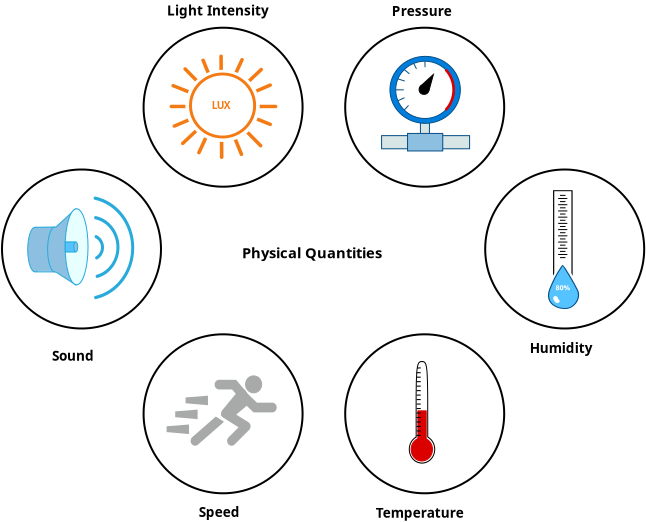<?xml version="1.0" encoding="UTF-8"?>
<dia:diagram xmlns:dia="http://www.lysator.liu.se/~alla/dia/">
  <dia:layer name="Background" visible="true" connectable="true" active="true">
    <dia:group>
      <dia:attribute name="meta">
        <dia:composite type="dict"/>
      </dia:attribute>
      <dia:attribute name="matrix"/>
      <dia:object type="Standard - Ellipse" version="0" id="O0">
        <dia:attribute name="obj_pos">
          <dia:point val="0.9,8.96"/>
        </dia:attribute>
        <dia:attribute name="obj_bb">
          <dia:rectangle val="0.85,8.91;8.9,16.96"/>
        </dia:attribute>
        <dia:attribute name="elem_corner">
          <dia:point val="0.9,8.96"/>
        </dia:attribute>
        <dia:attribute name="elem_width">
          <dia:real val="7.95"/>
        </dia:attribute>
        <dia:attribute name="elem_height">
          <dia:real val="7.95"/>
        </dia:attribute>
      </dia:object>
      <dia:group>
        <dia:attribute name="meta">
          <dia:composite type="dict"/>
        </dia:attribute>
        <dia:attribute name="matrix">
          <dia:matrix xx="0.503" xy="0" yx="0" yy="0.543" x0="-3.777" y0="5.733"/>
        </dia:attribute>
        <dia:object type="Standard - Ellipse" version="0" id="O1">
          <dia:attribute name="obj_pos">
            <dia:point val="11.855,11.267"/>
          </dia:attribute>
          <dia:attribute name="obj_bb">
            <dia:rectangle val="11.805,11.217;13.355,15.417"/>
          </dia:attribute>
          <dia:attribute name="elem_corner">
            <dia:point val="11.855,11.267"/>
          </dia:attribute>
          <dia:attribute name="elem_width">
            <dia:real val="1.45"/>
          </dia:attribute>
          <dia:attribute name="elem_height">
            <dia:real val="4.1"/>
          </dia:attribute>
          <dia:attribute name="border_color">
            <dia:color val="#28aadbff"/>
          </dia:attribute>
          <dia:attribute name="inner_color">
            <dia:color val="#8dbfe0ff"/>
          </dia:attribute>
        </dia:object>
        <dia:object type="Standard - Path" version="0" id="O2">
          <dia:attribute name="obj_pos">
            <dia:point val="12.63,11.296"/>
          </dia:attribute>
          <dia:attribute name="obj_bb">
            <dia:rectangle val="12.58,11.246;14.68,15.317"/>
          </dia:attribute>
          <dia:attribute name="meta">
            <dia:composite type="dict"/>
          </dia:attribute>
          <dia:attribute name="bez_points">
            <dia:bezpoint type="moveto" p1="12.63,11.296"/>
            <dia:bezpoint type="lineto" p1="14.63,11.296"/>
            <dia:bezpoint type="lineto" p1="14.63,15.267"/>
            <dia:bezpoint type="lineto" p1="12.63,15.267"/>
            <dia:bezpoint type="lineto" p1="12.63,11.296"/>
          </dia:attribute>
          <dia:attribute name="stroke_or_fill">
            <dia:enum val="3"/>
          </dia:attribute>
          <dia:attribute name="line_width">
            <dia:real val="0.1"/>
          </dia:attribute>
          <dia:attribute name="line_colour">
            <dia:color val="#8dbfe0ff"/>
          </dia:attribute>
          <dia:attribute name="line_style">
            <dia:enum val="0"/>
            <dia:real val="1"/>
          </dia:attribute>
          <dia:attribute name="line_join">
            <dia:enum val="0"/>
          </dia:attribute>
          <dia:attribute name="line_caps">
            <dia:enum val="0"/>
          </dia:attribute>
          <dia:attribute name="fill_colour">
            <dia:color val="#8dbfe0ff"/>
          </dia:attribute>
          <dia:attribute name="show_control_lines">
            <dia:boolean val="false"/>
          </dia:attribute>
          <dia:attribute name="pattern"/>
        </dia:object>
        <dia:object type="Standard - Line" version="0" id="O3">
          <dia:attribute name="obj_pos">
            <dia:point val="12.58,11.267"/>
          </dia:attribute>
          <dia:attribute name="obj_bb">
            <dia:rectangle val="12.529,11.192;14.606,11.318"/>
          </dia:attribute>
          <dia:attribute name="conn_endpoints">
            <dia:point val="12.58,11.267"/>
            <dia:point val="14.555,11.242"/>
          </dia:attribute>
          <dia:attribute name="numcp">
            <dia:int val="1"/>
          </dia:attribute>
          <dia:attribute name="line_color">
            <dia:color val="#28aadbff"/>
          </dia:attribute>
        </dia:object>
        <dia:object type="Standard - Line" version="0" id="O4">
          <dia:attribute name="obj_pos">
            <dia:point val="12.63,15.367"/>
          </dia:attribute>
          <dia:attribute name="obj_bb">
            <dia:rectangle val="12.58,15.317;14.68,15.417"/>
          </dia:attribute>
          <dia:attribute name="conn_endpoints">
            <dia:point val="12.63,15.367"/>
            <dia:point val="14.63,15.367"/>
          </dia:attribute>
          <dia:attribute name="numcp">
            <dia:int val="1"/>
          </dia:attribute>
          <dia:attribute name="line_color">
            <dia:color val="#28aadbff"/>
          </dia:attribute>
        </dia:object>
        <dia:object type="Standard - Polygon" version="0" id="O5">
          <dia:attribute name="obj_pos">
            <dia:point val="14.649,11.246"/>
          </dia:attribute>
          <dia:attribute name="obj_bb">
            <dia:rectangle val="14.58,9.459;16.68,16.655"/>
          </dia:attribute>
          <dia:attribute name="poly_points">
            <dia:point val="14.649,11.246"/>
            <dia:point val="14.63,15.367"/>
            <dia:point val="16.63,16.567"/>
            <dia:point val="16.63,9.567"/>
          </dia:attribute>
          <dia:attribute name="line_color">
            <dia:color val="#28aadbff"/>
          </dia:attribute>
          <dia:attribute name="inner_color">
            <dia:color val="#8dbfe0ff"/>
          </dia:attribute>
          <dia:attribute name="show_background">
            <dia:boolean val="true"/>
          </dia:attribute>
        </dia:object>
        <dia:object type="Standard - Ellipse" version="0" id="O6">
          <dia:attribute name="obj_pos">
            <dia:point val="13.83,11.242"/>
          </dia:attribute>
          <dia:attribute name="obj_bb">
            <dia:rectangle val="13.78,11.192;15.33,15.417"/>
          </dia:attribute>
          <dia:attribute name="elem_corner">
            <dia:point val="13.83,11.242"/>
          </dia:attribute>
          <dia:attribute name="elem_width">
            <dia:real val="1.45"/>
          </dia:attribute>
          <dia:attribute name="elem_height">
            <dia:real val="4.125"/>
          </dia:attribute>
          <dia:attribute name="border_color">
            <dia:color val="#28aadbff"/>
          </dia:attribute>
          <dia:attribute name="inner_color">
            <dia:color val="#8dbfe0ff"/>
          </dia:attribute>
        </dia:object>
        <dia:object type="Standard - Box" version="0" id="O7">
          <dia:attribute name="obj_pos">
            <dia:point val="14.661,11.322"/>
          </dia:attribute>
          <dia:attribute name="obj_bb">
            <dia:rectangle val="14.611,11.272;15.799,15.397"/>
          </dia:attribute>
          <dia:attribute name="elem_corner">
            <dia:point val="14.661,11.322"/>
          </dia:attribute>
          <dia:attribute name="elem_width">
            <dia:real val="1.088"/>
          </dia:attribute>
          <dia:attribute name="elem_height">
            <dia:real val="4.025"/>
          </dia:attribute>
          <dia:attribute name="border_color">
            <dia:color val="#8dbfe0ff"/>
          </dia:attribute>
          <dia:attribute name="inner_color">
            <dia:color val="#8dbfe0ff"/>
          </dia:attribute>
          <dia:attribute name="show_background">
            <dia:boolean val="true"/>
          </dia:attribute>
        </dia:object>
        <dia:object type="Standard - Ellipse" version="0" id="O8">
          <dia:attribute name="obj_pos">
            <dia:point val="15.574,9.559"/>
          </dia:attribute>
          <dia:attribute name="obj_bb">
            <dia:rectangle val="15.524,9.509;17.899,16.609"/>
          </dia:attribute>
          <dia:attribute name="elem_corner">
            <dia:point val="15.574,9.559"/>
          </dia:attribute>
          <dia:attribute name="elem_width">
            <dia:real val="2.275"/>
          </dia:attribute>
          <dia:attribute name="elem_height">
            <dia:real val="7.0"/>
          </dia:attribute>
          <dia:attribute name="border_color">
            <dia:color val="#28aadbff"/>
          </dia:attribute>
          <dia:attribute name="inner_color">
            <dia:color val="#e8ffffff"/>
          </dia:attribute>
        </dia:object>
        <dia:object type="Standard - Box" version="0" id="O9">
          <dia:attribute name="obj_pos">
            <dia:point val="15.589,12.613"/>
          </dia:attribute>
          <dia:attribute name="obj_bb">
            <dia:rectangle val="15.539,12.563;16.639,13.588"/>
          </dia:attribute>
          <dia:attribute name="elem_corner">
            <dia:point val="15.589,12.613"/>
          </dia:attribute>
          <dia:attribute name="elem_width">
            <dia:real val="1"/>
          </dia:attribute>
          <dia:attribute name="elem_height">
            <dia:real val="0.925"/>
          </dia:attribute>
          <dia:attribute name="border_color">
            <dia:color val="#28aadbff"/>
          </dia:attribute>
          <dia:attribute name="inner_color">
            <dia:color val="#54c3ffff"/>
          </dia:attribute>
          <dia:attribute name="show_background">
            <dia:boolean val="true"/>
          </dia:attribute>
        </dia:object>
        <dia:object type="Standard - Ellipse" version="0" id="O10">
          <dia:attribute name="obj_pos">
            <dia:point val="16.436,12.617"/>
          </dia:attribute>
          <dia:attribute name="obj_bb">
            <dia:rectangle val="16.386,12.567;16.874,13.583"/>
          </dia:attribute>
          <dia:attribute name="elem_corner">
            <dia:point val="16.436,12.617"/>
          </dia:attribute>
          <dia:attribute name="elem_width">
            <dia:real val="0.388"/>
          </dia:attribute>
          <dia:attribute name="elem_height">
            <dia:real val="0.916"/>
          </dia:attribute>
          <dia:attribute name="border_color">
            <dia:color val="#28aadbff"/>
          </dia:attribute>
          <dia:attribute name="inner_color">
            <dia:color val="#8dbfe0ff"/>
          </dia:attribute>
        </dia:object>
        <dia:object type="Standard - Arc" version="0" id="O11">
          <dia:attribute name="obj_pos">
            <dia:point val="18.703,14.081"/>
          </dia:attribute>
          <dia:attribute name="obj_bb">
            <dia:rectangle val="18.499,11.977;19.437,14.235"/>
          </dia:attribute>
          <dia:attribute name="conn_endpoints">
            <dia:point val="18.703,14.081"/>
            <dia:point val="18.653,12.131"/>
          </dia:attribute>
          <dia:attribute name="arc_color">
            <dia:color val="#28aadbff"/>
          </dia:attribute>
          <dia:attribute name="curve_distance">
            <dia:real val="0.61"/>
          </dia:attribute>
          <dia:attribute name="line_width">
            <dia:real val="0.3"/>
          </dia:attribute>
          <dia:attribute name="line_caps">
            <dia:enum val="1"/>
          </dia:attribute>
        </dia:object>
        <dia:object type="Standard - Arc" version="0" id="O12">
          <dia:attribute name="obj_pos">
            <dia:point val="18.753,15.781"/>
          </dia:attribute>
          <dia:attribute name="obj_bb">
            <dia:rectangle val="18.448,10.227;20.974,15.935"/>
          </dia:attribute>
          <dia:attribute name="conn_endpoints">
            <dia:point val="18.753,15.781"/>
            <dia:point val="18.603,10.381"/>
          </dia:attribute>
          <dia:attribute name="arc_color">
            <dia:color val="#28aadbff"/>
          </dia:attribute>
          <dia:attribute name="curve_distance">
            <dia:real val="2.146"/>
          </dia:attribute>
          <dia:attribute name="line_width">
            <dia:real val="0.3"/>
          </dia:attribute>
          <dia:attribute name="line_caps">
            <dia:enum val="1"/>
          </dia:attribute>
        </dia:object>
        <dia:object type="Standard - Arc" version="0" id="O13">
          <dia:attribute name="obj_pos">
            <dia:point val="18.603,17.731"/>
          </dia:attribute>
          <dia:attribute name="obj_bb">
            <dia:rectangle val="18.402,8.43;22.441,17.882"/>
          </dia:attribute>
          <dia:attribute name="conn_endpoints">
            <dia:point val="18.603,17.731"/>
            <dia:point val="18.553,8.581"/>
          </dia:attribute>
          <dia:attribute name="arc_color">
            <dia:color val="#28aadbff"/>
          </dia:attribute>
          <dia:attribute name="curve_distance">
            <dia:real val="3.714"/>
          </dia:attribute>
          <dia:attribute name="line_width">
            <dia:real val="0.3"/>
          </dia:attribute>
          <dia:attribute name="line_caps">
            <dia:enum val="1"/>
          </dia:attribute>
        </dia:object>
      </dia:group>
    </dia:group>
    <dia:group>
      <dia:attribute name="meta">
        <dia:composite type="dict"/>
      </dia:attribute>
      <dia:attribute name="matrix"/>
      <dia:object type="Standard - Ellipse" version="0" id="O14">
        <dia:attribute name="obj_pos">
          <dia:point val="25.06,8.96"/>
        </dia:attribute>
        <dia:attribute name="obj_bb">
          <dia:rectangle val="25.01,8.91;33.06,16.96"/>
        </dia:attribute>
        <dia:attribute name="elem_corner">
          <dia:point val="25.06,8.96"/>
        </dia:attribute>
        <dia:attribute name="elem_width">
          <dia:real val="7.95"/>
        </dia:attribute>
        <dia:attribute name="elem_height">
          <dia:real val="7.95"/>
        </dia:attribute>
      </dia:object>
      <dia:group>
        <dia:attribute name="meta">
          <dia:composite type="dict"/>
        </dia:attribute>
        <dia:attribute name="matrix">
          <dia:matrix xx="0.459" xy="0" yx="0" yy="0.389" x0="25.678" y0="8.997"/>
        </dia:attribute>
        <dia:object type="Standard - Box" version="0" id="O15">
          <dia:attribute name="obj_pos">
            <dia:point val="6.111,2.63"/>
          </dia:attribute>
          <dia:attribute name="obj_bb">
            <dia:rectangle val="6.061,2.58;8.161,14.68"/>
          </dia:attribute>
          <dia:attribute name="elem_corner">
            <dia:point val="6.111,2.63"/>
          </dia:attribute>
          <dia:attribute name="elem_width">
            <dia:real val="2"/>
          </dia:attribute>
          <dia:attribute name="elem_height">
            <dia:real val="12"/>
          </dia:attribute>
          <dia:attribute name="show_background">
            <dia:boolean val="true"/>
          </dia:attribute>
        </dia:object>
        <dia:object type="Standard - PolyLine" version="0" id="O16">
          <dia:attribute name="obj_pos">
            <dia:point val="8.311,14.23"/>
          </dia:attribute>
          <dia:attribute name="obj_bb">
            <dia:rectangle val="5.568,11.744;8.654,14.573"/>
          </dia:attribute>
          <dia:attribute name="poly_points">
            <dia:point val="8.311,14.23"/>
            <dia:point val="7.111,12.23"/>
            <dia:point val="5.911,14.23"/>
          </dia:attribute>
          <dia:attribute name="line_color">
            <dia:color val="#ffffffff"/>
          </dia:attribute>
          <dia:attribute name="line_width">
            <dia:real val="0.5"/>
          </dia:attribute>
        </dia:object>
        <dia:object type="Standard - Beziergon" version="0" id="O17">
          <dia:attribute name="obj_pos">
            <dia:point val="7.111,12.23"/>
          </dia:attribute>
          <dia:attribute name="obj_bb">
            <dia:rectangle val="5.505,12.18;8.871,17.83"/>
          </dia:attribute>
          <dia:attribute name="bez_points">
            <dia:point val="7.111,12.23"/>
            <dia:point val="7.161,12.23"/>
            <dia:point val="8.311,14.43"/>
            <dia:point val="8.711,15.43"/>
            <dia:point val="9.111,16.43"/>
            <dia:point val="8.361,17.78"/>
            <dia:point val="7.361,17.78"/>
            <dia:point val="6.361,17.78"/>
            <dia:point val="5.111,17.03"/>
            <dia:point val="5.711,15.23"/>
            <dia:point val="6.311,13.43"/>
            <dia:point val="7.061,12.23"/>
          </dia:attribute>
          <dia:attribute name="corner_types">
            <dia:enum val="0"/>
            <dia:enum val="0"/>
            <dia:enum val="0"/>
            <dia:enum val="0"/>
            <dia:enum val="0"/>
          </dia:attribute>
          <dia:attribute name="line_color">
            <dia:color val="#064f86ff"/>
          </dia:attribute>
          <dia:attribute name="inner_color">
            <dia:color val="#54c3ffff"/>
          </dia:attribute>
          <dia:attribute name="show_background">
            <dia:boolean val="true"/>
          </dia:attribute>
        </dia:object>
        <dia:object type="Standard - Arc" version="0" id="O18">
          <dia:attribute name="obj_pos">
            <dia:point val="6.311,16.43"/>
          </dia:attribute>
          <dia:attribute name="obj_bb">
            <dia:rectangle val="5.976,16.095;6.847,17.165"/>
          </dia:attribute>
          <dia:attribute name="conn_endpoints">
            <dia:point val="6.311,16.43"/>
            <dia:point val="6.511,16.83"/>
          </dia:attribute>
          <dia:attribute name="arc_color">
            <dia:color val="#ffffffff"/>
          </dia:attribute>
          <dia:attribute name="curve_distance">
            <dia:real val="0.035"/>
          </dia:attribute>
          <dia:attribute name="line_width">
            <dia:real val="0.5"/>
          </dia:attribute>
          <dia:attribute name="line_caps">
            <dia:enum val="1"/>
          </dia:attribute>
        </dia:object>
        <dia:object type="Standard - Text" version="1" id="O19">
          <dia:attribute name="obj_pos">
            <dia:point val="6.311,15.43"/>
          </dia:attribute>
          <dia:attribute name="obj_bb">
            <dia:rectangle val="6.311,14.697;8.204,15.617"/>
          </dia:attribute>
          <dia:attribute name="text">
            <dia:composite type="text">
              <dia:attribute name="string">
                <dia:string>#80%#</dia:string>
              </dia:attribute>
              <dia:attribute name="font">
                <dia:font family="sans" style="80" name="Helvetica-Bold"/>
              </dia:attribute>
              <dia:attribute name="height">
                <dia:real val="0.988"/>
              </dia:attribute>
              <dia:attribute name="pos">
                <dia:point val="6.311,15.43"/>
              </dia:attribute>
              <dia:attribute name="color">
                <dia:color val="#ffffffff"/>
              </dia:attribute>
              <dia:attribute name="alignment">
                <dia:enum val="0"/>
              </dia:attribute>
            </dia:composite>
          </dia:attribute>
          <dia:attribute name="valign">
            <dia:enum val="3"/>
          </dia:attribute>
        </dia:object>
        <dia:object type="Standard - Line" version="0" id="O20">
          <dia:attribute name="obj_pos">
            <dia:point val="7.111,8.63"/>
          </dia:attribute>
          <dia:attribute name="obj_bb">
            <dia:rectangle val="7.111,8.63;7.111,8.63"/>
          </dia:attribute>
          <dia:attribute name="conn_endpoints">
            <dia:point val="7.111,8.63"/>
            <dia:point val="7.111,8.63"/>
          </dia:attribute>
          <dia:attribute name="numcp">
            <dia:int val="1"/>
          </dia:attribute>
        </dia:object>
        <dia:group>
          <dia:attribute name="meta">
            <dia:composite type="dict"/>
          </dia:attribute>
          <dia:attribute name="matrix"/>
          <dia:object type="Standard - Line" version="0" id="O21">
            <dia:attribute name="obj_pos">
              <dia:point val="6.799,3.23"/>
            </dia:attribute>
            <dia:attribute name="obj_bb">
              <dia:rectangle val="6.749,3.18;7.449,3.28"/>
            </dia:attribute>
            <dia:attribute name="conn_endpoints">
              <dia:point val="6.799,3.23"/>
              <dia:point val="7.399,3.23"/>
            </dia:attribute>
            <dia:attribute name="numcp">
              <dia:int val="1"/>
            </dia:attribute>
          </dia:object>
          <dia:object type="Standard - Line" version="0" id="O22">
            <dia:attribute name="obj_pos">
              <dia:point val="6.599,3.63"/>
            </dia:attribute>
            <dia:attribute name="obj_bb">
              <dia:rectangle val="6.549,3.58;7.649,3.68"/>
            </dia:attribute>
            <dia:attribute name="conn_endpoints">
              <dia:point val="6.599,3.63"/>
              <dia:point val="7.599,3.63"/>
            </dia:attribute>
            <dia:attribute name="numcp">
              <dia:int val="1"/>
            </dia:attribute>
          </dia:object>
          <dia:object type="Standard - Line" version="0" id="O23">
            <dia:attribute name="obj_pos">
              <dia:point val="6.799,4.03"/>
            </dia:attribute>
            <dia:attribute name="obj_bb">
              <dia:rectangle val="6.749,3.98;7.449,4.08"/>
            </dia:attribute>
            <dia:attribute name="conn_endpoints">
              <dia:point val="6.799,4.03"/>
              <dia:point val="7.399,4.03"/>
            </dia:attribute>
            <dia:attribute name="numcp">
              <dia:int val="1"/>
            </dia:attribute>
          </dia:object>
          <dia:object type="Standard - Line" version="0" id="O24">
            <dia:attribute name="obj_pos">
              <dia:point val="6.599,4.43"/>
            </dia:attribute>
            <dia:attribute name="obj_bb">
              <dia:rectangle val="6.549,4.38;7.649,4.48"/>
            </dia:attribute>
            <dia:attribute name="conn_endpoints">
              <dia:point val="6.599,4.43"/>
              <dia:point val="7.599,4.43"/>
            </dia:attribute>
            <dia:attribute name="numcp">
              <dia:int val="1"/>
            </dia:attribute>
          </dia:object>
          <dia:object type="Standard - Line" version="0" id="O25">
            <dia:attribute name="obj_pos">
              <dia:point val="6.799,4.83"/>
            </dia:attribute>
            <dia:attribute name="obj_bb">
              <dia:rectangle val="6.749,4.78;7.449,4.88"/>
            </dia:attribute>
            <dia:attribute name="conn_endpoints">
              <dia:point val="6.799,4.83"/>
              <dia:point val="7.399,4.83"/>
            </dia:attribute>
            <dia:attribute name="numcp">
              <dia:int val="1"/>
            </dia:attribute>
          </dia:object>
          <dia:object type="Standard - Line" version="0" id="O26">
            <dia:attribute name="obj_pos">
              <dia:point val="6.599,5.23"/>
            </dia:attribute>
            <dia:attribute name="obj_bb">
              <dia:rectangle val="6.549,5.18;7.649,5.28"/>
            </dia:attribute>
            <dia:attribute name="conn_endpoints">
              <dia:point val="6.599,5.23"/>
              <dia:point val="7.599,5.23"/>
            </dia:attribute>
            <dia:attribute name="numcp">
              <dia:int val="1"/>
            </dia:attribute>
          </dia:object>
          <dia:object type="Standard - Line" version="0" id="O27">
            <dia:attribute name="obj_pos">
              <dia:point val="6.799,5.63"/>
            </dia:attribute>
            <dia:attribute name="obj_bb">
              <dia:rectangle val="6.749,5.58;7.449,5.68"/>
            </dia:attribute>
            <dia:attribute name="conn_endpoints">
              <dia:point val="6.799,5.63"/>
              <dia:point val="7.399,5.63"/>
            </dia:attribute>
            <dia:attribute name="numcp">
              <dia:int val="1"/>
            </dia:attribute>
          </dia:object>
          <dia:object type="Standard - Line" version="0" id="O28">
            <dia:attribute name="obj_pos">
              <dia:point val="6.599,6.03"/>
            </dia:attribute>
            <dia:attribute name="obj_bb">
              <dia:rectangle val="6.549,5.98;7.649,6.08"/>
            </dia:attribute>
            <dia:attribute name="conn_endpoints">
              <dia:point val="6.599,6.03"/>
              <dia:point val="7.599,6.03"/>
            </dia:attribute>
            <dia:attribute name="numcp">
              <dia:int val="1"/>
            </dia:attribute>
          </dia:object>
          <dia:object type="Standard - Line" version="0" id="O29">
            <dia:attribute name="obj_pos">
              <dia:point val="6.799,6.43"/>
            </dia:attribute>
            <dia:attribute name="obj_bb">
              <dia:rectangle val="6.749,6.38;7.449,6.48"/>
            </dia:attribute>
            <dia:attribute name="conn_endpoints">
              <dia:point val="6.799,6.43"/>
              <dia:point val="7.399,6.43"/>
            </dia:attribute>
            <dia:attribute name="numcp">
              <dia:int val="1"/>
            </dia:attribute>
          </dia:object>
          <dia:object type="Standard - Line" version="0" id="O30">
            <dia:attribute name="obj_pos">
              <dia:point val="6.599,6.83"/>
            </dia:attribute>
            <dia:attribute name="obj_bb">
              <dia:rectangle val="6.549,6.78;7.649,6.88"/>
            </dia:attribute>
            <dia:attribute name="conn_endpoints">
              <dia:point val="6.599,6.83"/>
              <dia:point val="7.599,6.83"/>
            </dia:attribute>
            <dia:attribute name="numcp">
              <dia:int val="1"/>
            </dia:attribute>
          </dia:object>
          <dia:object type="Standard - Line" version="0" id="O31">
            <dia:attribute name="obj_pos">
              <dia:point val="6.799,7.23"/>
            </dia:attribute>
            <dia:attribute name="obj_bb">
              <dia:rectangle val="6.749,7.18;7.449,7.28"/>
            </dia:attribute>
            <dia:attribute name="conn_endpoints">
              <dia:point val="6.799,7.23"/>
              <dia:point val="7.399,7.23"/>
            </dia:attribute>
            <dia:attribute name="numcp">
              <dia:int val="1"/>
            </dia:attribute>
          </dia:object>
          <dia:object type="Standard - Line" version="0" id="O32">
            <dia:attribute name="obj_pos">
              <dia:point val="6.599,7.63"/>
            </dia:attribute>
            <dia:attribute name="obj_bb">
              <dia:rectangle val="6.549,7.58;7.649,7.68"/>
            </dia:attribute>
            <dia:attribute name="conn_endpoints">
              <dia:point val="6.599,7.63"/>
              <dia:point val="7.599,7.63"/>
            </dia:attribute>
            <dia:attribute name="numcp">
              <dia:int val="1"/>
            </dia:attribute>
          </dia:object>
          <dia:object type="Standard - Line" version="0" id="O33">
            <dia:attribute name="obj_pos">
              <dia:point val="6.799,8.03"/>
            </dia:attribute>
            <dia:attribute name="obj_bb">
              <dia:rectangle val="6.749,7.98;7.449,8.08"/>
            </dia:attribute>
            <dia:attribute name="conn_endpoints">
              <dia:point val="6.799,8.03"/>
              <dia:point val="7.399,8.03"/>
            </dia:attribute>
            <dia:attribute name="numcp">
              <dia:int val="1"/>
            </dia:attribute>
          </dia:object>
          <dia:object type="Standard - Line" version="0" id="O34">
            <dia:attribute name="obj_pos">
              <dia:point val="6.599,8.43"/>
            </dia:attribute>
            <dia:attribute name="obj_bb">
              <dia:rectangle val="6.549,8.38;7.649,8.48"/>
            </dia:attribute>
            <dia:attribute name="conn_endpoints">
              <dia:point val="6.599,8.43"/>
              <dia:point val="7.599,8.43"/>
            </dia:attribute>
            <dia:attribute name="numcp">
              <dia:int val="1"/>
            </dia:attribute>
          </dia:object>
          <dia:object type="Standard - Line" version="0" id="O35">
            <dia:attribute name="obj_pos">
              <dia:point val="6.799,8.83"/>
            </dia:attribute>
            <dia:attribute name="obj_bb">
              <dia:rectangle val="6.749,8.78;7.449,8.88"/>
            </dia:attribute>
            <dia:attribute name="conn_endpoints">
              <dia:point val="6.799,8.83"/>
              <dia:point val="7.399,8.83"/>
            </dia:attribute>
            <dia:attribute name="numcp">
              <dia:int val="1"/>
            </dia:attribute>
          </dia:object>
          <dia:object type="Standard - Line" version="0" id="O36">
            <dia:attribute name="obj_pos">
              <dia:point val="6.599,9.23"/>
            </dia:attribute>
            <dia:attribute name="obj_bb">
              <dia:rectangle val="6.549,9.18;7.649,9.28"/>
            </dia:attribute>
            <dia:attribute name="conn_endpoints">
              <dia:point val="6.599,9.23"/>
              <dia:point val="7.599,9.23"/>
            </dia:attribute>
            <dia:attribute name="numcp">
              <dia:int val="1"/>
            </dia:attribute>
          </dia:object>
          <dia:object type="Standard - Line" version="0" id="O37">
            <dia:attribute name="obj_pos">
              <dia:point val="6.799,9.63"/>
            </dia:attribute>
            <dia:attribute name="obj_bb">
              <dia:rectangle val="6.749,9.58;7.449,9.68"/>
            </dia:attribute>
            <dia:attribute name="conn_endpoints">
              <dia:point val="6.799,9.63"/>
              <dia:point val="7.399,9.63"/>
            </dia:attribute>
            <dia:attribute name="numcp">
              <dia:int val="1"/>
            </dia:attribute>
          </dia:object>
          <dia:object type="Standard - Line" version="0" id="O38">
            <dia:attribute name="obj_pos">
              <dia:point val="6.599,10.03"/>
            </dia:attribute>
            <dia:attribute name="obj_bb">
              <dia:rectangle val="6.549,9.98;7.649,10.08"/>
            </dia:attribute>
            <dia:attribute name="conn_endpoints">
              <dia:point val="6.599,10.03"/>
              <dia:point val="7.599,10.03"/>
            </dia:attribute>
            <dia:attribute name="numcp">
              <dia:int val="1"/>
            </dia:attribute>
          </dia:object>
          <dia:object type="Standard - Line" version="0" id="O39">
            <dia:attribute name="obj_pos">
              <dia:point val="6.799,10.43"/>
            </dia:attribute>
            <dia:attribute name="obj_bb">
              <dia:rectangle val="6.749,10.38;7.449,10.48"/>
            </dia:attribute>
            <dia:attribute name="conn_endpoints">
              <dia:point val="6.799,10.43"/>
              <dia:point val="7.399,10.43"/>
            </dia:attribute>
            <dia:attribute name="numcp">
              <dia:int val="1"/>
            </dia:attribute>
          </dia:object>
          <dia:object type="Standard - Line" version="0" id="O40">
            <dia:attribute name="obj_pos">
              <dia:point val="6.599,10.83"/>
            </dia:attribute>
            <dia:attribute name="obj_bb">
              <dia:rectangle val="6.549,10.78;7.649,10.88"/>
            </dia:attribute>
            <dia:attribute name="conn_endpoints">
              <dia:point val="6.599,10.83"/>
              <dia:point val="7.599,10.83"/>
            </dia:attribute>
            <dia:attribute name="numcp">
              <dia:int val="1"/>
            </dia:attribute>
          </dia:object>
          <dia:object type="Standard - Line" version="0" id="O41">
            <dia:attribute name="obj_pos">
              <dia:point val="6.799,11.23"/>
            </dia:attribute>
            <dia:attribute name="obj_bb">
              <dia:rectangle val="6.749,11.18;7.449,11.28"/>
            </dia:attribute>
            <dia:attribute name="conn_endpoints">
              <dia:point val="6.799,11.23"/>
              <dia:point val="7.399,11.23"/>
            </dia:attribute>
            <dia:attribute name="numcp">
              <dia:int val="1"/>
            </dia:attribute>
          </dia:object>
        </dia:group>
      </dia:group>
    </dia:group>
    <dia:group>
      <dia:attribute name="meta">
        <dia:composite type="dict"/>
      </dia:attribute>
      <dia:attribute name="matrix"/>
      <dia:object type="Standard - Ellipse" version="0" id="O42">
        <dia:attribute name="obj_pos">
          <dia:point val="7.979,1.87"/>
        </dia:attribute>
        <dia:attribute name="obj_bb">
          <dia:rectangle val="7.929,1.82;15.979,9.87"/>
        </dia:attribute>
        <dia:attribute name="elem_corner">
          <dia:point val="7.979,1.87"/>
        </dia:attribute>
        <dia:attribute name="elem_width">
          <dia:real val="7.95"/>
        </dia:attribute>
        <dia:attribute name="elem_height">
          <dia:real val="7.95"/>
        </dia:attribute>
      </dia:object>
      <dia:group>
        <dia:attribute name="meta">
          <dia:composite type="dict"/>
        </dia:attribute>
        <dia:attribute name="matrix">
          <dia:matrix xx="0.599" xy="0" yx="0" yy="0.577" x0="5.981" y0="1.722"/>
        </dia:attribute>
        <dia:object type="Standard - Line" version="0" id="O43">
          <dia:attribute name="obj_pos">
            <dia:point val="6.805,3.831"/>
          </dia:attribute>
          <dia:attribute name="obj_bb">
            <dia:rectangle val="6.593,3.619;13.317,10.693"/>
          </dia:attribute>
          <dia:attribute name="conn_endpoints">
            <dia:point val="6.805,3.831"/>
            <dia:point val="13.105,10.481"/>
          </dia:attribute>
          <dia:attribute name="numcp">
            <dia:int val="1"/>
          </dia:attribute>
          <dia:attribute name="line_color">
            <dia:color val="#f47b13ff"/>
          </dia:attribute>
          <dia:attribute name="line_width">
            <dia:real val="0.3"/>
          </dia:attribute>
          <dia:attribute name="line_caps">
            <dia:enum val="1"/>
          </dia:attribute>
        </dia:object>
        <dia:object type="Standard - Line" version="0" id="O44">
          <dia:attribute name="obj_pos">
            <dia:point val="6.605,10.281"/>
          </dia:attribute>
          <dia:attribute name="obj_bb">
            <dia:rectangle val="6.393,3.669;13.367,10.493"/>
          </dia:attribute>
          <dia:attribute name="conn_endpoints">
            <dia:point val="6.605,10.281"/>
            <dia:point val="13.155,3.881"/>
          </dia:attribute>
          <dia:attribute name="numcp">
            <dia:int val="1"/>
          </dia:attribute>
          <dia:attribute name="line_color">
            <dia:color val="#f47b13ff"/>
          </dia:attribute>
          <dia:attribute name="line_width">
            <dia:real val="0.3"/>
          </dia:attribute>
          <dia:attribute name="line_caps">
            <dia:enum val="1"/>
          </dia:attribute>
        </dia:object>
        <dia:object type="Standard - Line" version="0" id="O45">
          <dia:attribute name="obj_pos">
            <dia:point val="9.805,2.731"/>
          </dia:attribute>
          <dia:attribute name="obj_bb">
            <dia:rectangle val="9.654,2.58;10.006,11.632"/>
          </dia:attribute>
          <dia:attribute name="conn_endpoints">
            <dia:point val="9.805,2.731"/>
            <dia:point val="9.855,11.481"/>
          </dia:attribute>
          <dia:attribute name="numcp">
            <dia:int val="1"/>
          </dia:attribute>
          <dia:attribute name="line_color">
            <dia:color val="#f47b13ff"/>
          </dia:attribute>
          <dia:attribute name="line_width">
            <dia:real val="0.3"/>
          </dia:attribute>
          <dia:attribute name="line_caps">
            <dia:enum val="1"/>
          </dia:attribute>
        </dia:object>
        <dia:object type="Standard - Line" version="0" id="O46">
          <dia:attribute name="obj_pos">
            <dia:point val="5.655,7.081"/>
          </dia:attribute>
          <dia:attribute name="obj_bb">
            <dia:rectangle val="5.505,6.931;14.505,7.231"/>
          </dia:attribute>
          <dia:attribute name="conn_endpoints">
            <dia:point val="5.655,7.081"/>
            <dia:point val="14.355,7.081"/>
          </dia:attribute>
          <dia:attribute name="numcp">
            <dia:int val="1"/>
          </dia:attribute>
          <dia:attribute name="line_color">
            <dia:color val="#f47b13ff"/>
          </dia:attribute>
          <dia:attribute name="line_width">
            <dia:real val="0.3"/>
          </dia:attribute>
          <dia:attribute name="line_caps">
            <dia:enum val="1"/>
          </dia:attribute>
        </dia:object>
        <dia:object type="Standard - Line" version="0" id="O47">
          <dia:attribute name="obj_pos">
            <dia:point val="7.955,11.081"/>
          </dia:attribute>
          <dia:attribute name="obj_bb">
            <dia:rectangle val="7.757,2.833;11.753,11.279"/>
          </dia:attribute>
          <dia:attribute name="conn_endpoints">
            <dia:point val="7.955,11.081"/>
            <dia:point val="11.555,3.031"/>
          </dia:attribute>
          <dia:attribute name="numcp">
            <dia:int val="1"/>
          </dia:attribute>
          <dia:attribute name="line_color">
            <dia:color val="#f47b13ff"/>
          </dia:attribute>
          <dia:attribute name="line_width">
            <dia:real val="0.3"/>
          </dia:attribute>
          <dia:attribute name="line_caps">
            <dia:enum val="1"/>
          </dia:attribute>
        </dia:object>
        <dia:object type="Standard - Line" version="0" id="O48">
          <dia:attribute name="obj_pos">
            <dia:point val="11.505,11.231"/>
          </dia:attribute>
          <dia:attribute name="obj_bb">
            <dia:rectangle val="8.111,2.886;11.699,11.425"/>
          </dia:attribute>
          <dia:attribute name="conn_endpoints">
            <dia:point val="11.505,11.231"/>
            <dia:point val="8.305,3.081"/>
          </dia:attribute>
          <dia:attribute name="numcp">
            <dia:int val="1"/>
          </dia:attribute>
          <dia:attribute name="line_color">
            <dia:color val="#f47b13ff"/>
          </dia:attribute>
          <dia:attribute name="line_width">
            <dia:real val="0.3"/>
          </dia:attribute>
          <dia:attribute name="line_caps">
            <dia:enum val="1"/>
          </dia:attribute>
        </dia:object>
        <dia:object type="Standard - Line" version="0" id="O49">
          <dia:attribute name="obj_pos">
            <dia:point val="13.905,8.631"/>
          </dia:attribute>
          <dia:attribute name="obj_bb">
            <dia:rectangle val="5.609,5.085;14.101,8.827"/>
          </dia:attribute>
          <dia:attribute name="conn_endpoints">
            <dia:point val="13.905,8.631"/>
            <dia:point val="5.805,5.281"/>
          </dia:attribute>
          <dia:attribute name="numcp">
            <dia:int val="1"/>
          </dia:attribute>
          <dia:attribute name="line_color">
            <dia:color val="#f47b13ff"/>
          </dia:attribute>
          <dia:attribute name="line_width">
            <dia:real val="0.3"/>
          </dia:attribute>
          <dia:attribute name="line_caps">
            <dia:enum val="1"/>
          </dia:attribute>
        </dia:object>
        <dia:object type="Standard - Line" version="0" id="O50">
          <dia:attribute name="obj_pos">
            <dia:point val="5.905,8.781"/>
          </dia:attribute>
          <dia:attribute name="obj_bb">
            <dia:rectangle val="5.707,5.033;14.103,8.979"/>
          </dia:attribute>
          <dia:attribute name="conn_endpoints">
            <dia:point val="5.905,8.781"/>
            <dia:point val="13.905,5.231"/>
          </dia:attribute>
          <dia:attribute name="numcp">
            <dia:int val="1"/>
          </dia:attribute>
          <dia:attribute name="line_color">
            <dia:color val="#f47b13ff"/>
          </dia:attribute>
          <dia:attribute name="line_width">
            <dia:real val="0.3"/>
          </dia:attribute>
          <dia:attribute name="line_caps">
            <dia:enum val="1"/>
          </dia:attribute>
        </dia:object>
        <dia:object type="Flowchart - Ellipse" version="0" id="O51">
          <dia:attribute name="obj_pos">
            <dia:point val="6.948,4.027"/>
          </dia:attribute>
          <dia:attribute name="obj_bb">
            <dia:rectangle val="6.823,3.902;13.03,10.156"/>
          </dia:attribute>
          <dia:attribute name="elem_corner">
            <dia:point val="6.948,4.027"/>
          </dia:attribute>
          <dia:attribute name="elem_width">
            <dia:real val="5.957"/>
          </dia:attribute>
          <dia:attribute name="elem_height">
            <dia:real val="6.003"/>
          </dia:attribute>
          <dia:attribute name="border_width">
            <dia:real val="0.25"/>
          </dia:attribute>
          <dia:attribute name="border_color">
            <dia:color val="#ffffffff"/>
          </dia:attribute>
          <dia:attribute name="show_background">
            <dia:boolean val="true"/>
          </dia:attribute>
          <dia:attribute name="padding">
            <dia:real val="0.354"/>
          </dia:attribute>
          <dia:attribute name="text">
            <dia:composite type="text">
              <dia:attribute name="string">
                <dia:string>##</dia:string>
              </dia:attribute>
              <dia:attribute name="font">
                <dia:font family="sans" style="0" name="Helvetica"/>
              </dia:attribute>
              <dia:attribute name="height">
                <dia:real val="0.8"/>
              </dia:attribute>
              <dia:attribute name="pos">
                <dia:point val="9.927,7.224"/>
              </dia:attribute>
              <dia:attribute name="color">
                <dia:color val="#000000ff"/>
              </dia:attribute>
              <dia:attribute name="alignment">
                <dia:enum val="1"/>
              </dia:attribute>
            </dia:composite>
          </dia:attribute>
        </dia:object>
        <dia:object type="Flowchart - Ellipse" version="0" id="O52">
          <dia:attribute name="obj_pos">
            <dia:point val="7.251,4.267"/>
          </dia:attribute>
          <dia:attribute name="obj_bb">
            <dia:rectangle val="7.126,4.142;12.73,9.856"/>
          </dia:attribute>
          <dia:attribute name="elem_corner">
            <dia:point val="7.251,4.267"/>
          </dia:attribute>
          <dia:attribute name="elem_width">
            <dia:real val="5.354"/>
          </dia:attribute>
          <dia:attribute name="elem_height">
            <dia:real val="5.463"/>
          </dia:attribute>
          <dia:attribute name="border_width">
            <dia:real val="0.25"/>
          </dia:attribute>
          <dia:attribute name="border_color">
            <dia:color val="#f47b13ff"/>
          </dia:attribute>
          <dia:attribute name="show_background">
            <dia:boolean val="true"/>
          </dia:attribute>
          <dia:attribute name="padding">
            <dia:real val="0.354"/>
          </dia:attribute>
          <dia:attribute name="text">
            <dia:composite type="text">
              <dia:attribute name="string">
                <dia:string>##</dia:string>
              </dia:attribute>
              <dia:attribute name="font">
                <dia:font family="sans" style="0" name="Helvetica"/>
              </dia:attribute>
              <dia:attribute name="height">
                <dia:real val="0.8"/>
              </dia:attribute>
              <dia:attribute name="pos">
                <dia:point val="9.928,7.194"/>
              </dia:attribute>
              <dia:attribute name="color">
                <dia:color val="#000000ff"/>
              </dia:attribute>
              <dia:attribute name="alignment">
                <dia:enum val="1"/>
              </dia:attribute>
            </dia:composite>
          </dia:attribute>
        </dia:object>
        <dia:object type="Standard - Text" version="1" id="O53">
          <dia:attribute name="obj_pos">
            <dia:point val="9.028,7.293"/>
          </dia:attribute>
          <dia:attribute name="obj_bb">
            <dia:rectangle val="9.028,6.505;10.878,7.493"/>
          </dia:attribute>
          <dia:attribute name="text">
            <dia:composite type="text">
              <dia:attribute name="string">
                <dia:string>#LUX#</dia:string>
              </dia:attribute>
              <dia:attribute name="font">
                <dia:font family="sans" style="80" name="Helvetica-Bold"/>
              </dia:attribute>
              <dia:attribute name="height">
                <dia:real val="1.058"/>
              </dia:attribute>
              <dia:attribute name="pos">
                <dia:point val="9.028,7.293"/>
              </dia:attribute>
              <dia:attribute name="color">
                <dia:color val="#f47b13ff"/>
              </dia:attribute>
              <dia:attribute name="alignment">
                <dia:enum val="0"/>
              </dia:attribute>
            </dia:composite>
          </dia:attribute>
          <dia:attribute name="valign">
            <dia:enum val="3"/>
          </dia:attribute>
        </dia:object>
      </dia:group>
    </dia:group>
    <dia:group>
      <dia:attribute name="meta">
        <dia:composite type="dict"/>
      </dia:attribute>
      <dia:attribute name="matrix"/>
      <dia:object type="Standard - Ellipse" version="0" id="O54">
        <dia:attribute name="obj_pos">
          <dia:point val="18.06,1.87"/>
        </dia:attribute>
        <dia:attribute name="obj_bb">
          <dia:rectangle val="18.01,1.82;26.06,9.87"/>
        </dia:attribute>
        <dia:attribute name="elem_corner">
          <dia:point val="18.06,1.87"/>
        </dia:attribute>
        <dia:attribute name="elem_width">
          <dia:real val="7.95"/>
        </dia:attribute>
        <dia:attribute name="elem_height">
          <dia:real val="7.95"/>
        </dia:attribute>
      </dia:object>
      <dia:group>
        <dia:attribute name="meta">
          <dia:composite type="dict"/>
        </dia:attribute>
        <dia:attribute name="matrix">
          <dia:matrix xx="0.44" xy="0" yx="0" yy="0.438" x0="17.435" y0="2.151"/>
        </dia:attribute>
        <dia:object type="Standard - Box" version="0" id="O55">
          <dia:attribute name="obj_pos">
            <dia:point val="9.968,10.194"/>
          </dia:attribute>
          <dia:attribute name="obj_bb">
            <dia:rectangle val="9.918,10.143;11.043,11.844"/>
          </dia:attribute>
          <dia:attribute name="elem_corner">
            <dia:point val="9.968,10.194"/>
          </dia:attribute>
          <dia:attribute name="elem_width">
            <dia:real val="1.025"/>
          </dia:attribute>
          <dia:attribute name="elem_height">
            <dia:real val="1.6"/>
          </dia:attribute>
          <dia:attribute name="border_color">
            <dia:color val="#064f86ff"/>
          </dia:attribute>
          <dia:attribute name="inner_color">
            <dia:color val="#d8e5e5ff"/>
          </dia:attribute>
          <dia:attribute name="show_background">
            <dia:boolean val="true"/>
          </dia:attribute>
        </dia:object>
        <dia:object type="Flowchart - Ellipse" version="0" id="O56">
          <dia:attribute name="obj_pos">
            <dia:point val="6.505,2.63"/>
          </dia:attribute>
          <dia:attribute name="obj_bb">
            <dia:rectangle val="6.455,2.58;14.555,10.323"/>
          </dia:attribute>
          <dia:attribute name="elem_corner">
            <dia:point val="6.505,2.63"/>
          </dia:attribute>
          <dia:attribute name="elem_width">
            <dia:real val="8"/>
          </dia:attribute>
          <dia:attribute name="elem_height">
            <dia:real val="7.643"/>
          </dia:attribute>
          <dia:attribute name="border_color">
            <dia:color val="#064f86ff"/>
          </dia:attribute>
          <dia:attribute name="inner_color">
            <dia:color val="#007edeff"/>
          </dia:attribute>
          <dia:attribute name="show_background">
            <dia:boolean val="true"/>
          </dia:attribute>
          <dia:attribute name="padding">
            <dia:real val="0.354"/>
          </dia:attribute>
          <dia:attribute name="text">
            <dia:composite type="text">
              <dia:attribute name="string">
                <dia:string>##</dia:string>
              </dia:attribute>
              <dia:attribute name="font">
                <dia:font family="sans" style="0" name="Helvetica"/>
              </dia:attribute>
              <dia:attribute name="height">
                <dia:real val="0.8"/>
              </dia:attribute>
              <dia:attribute name="pos">
                <dia:point val="10.505,6.647"/>
              </dia:attribute>
              <dia:attribute name="color">
                <dia:color val="#000000ff"/>
              </dia:attribute>
              <dia:attribute name="alignment">
                <dia:enum val="1"/>
              </dia:attribute>
            </dia:composite>
          </dia:attribute>
        </dia:object>
        <dia:object type="Flowchart - Ellipse" version="0" id="O57">
          <dia:attribute name="obj_pos">
            <dia:point val="7.155,3.182"/>
          </dia:attribute>
          <dia:attribute name="obj_bb">
            <dia:rectangle val="7.105,3.132;13.855,9.771"/>
          </dia:attribute>
          <dia:attribute name="elem_corner">
            <dia:point val="7.155,3.182"/>
          </dia:attribute>
          <dia:attribute name="elem_width">
            <dia:real val="6.65"/>
          </dia:attribute>
          <dia:attribute name="elem_height">
            <dia:real val="6.539"/>
          </dia:attribute>
          <dia:attribute name="border_color">
            <dia:color val="#064f86ff"/>
          </dia:attribute>
          <dia:attribute name="show_background">
            <dia:boolean val="true"/>
          </dia:attribute>
          <dia:attribute name="padding">
            <dia:real val="0.354"/>
          </dia:attribute>
          <dia:attribute name="text">
            <dia:composite type="text">
              <dia:attribute name="string">
                <dia:string>##</dia:string>
              </dia:attribute>
              <dia:attribute name="font">
                <dia:font family="sans" style="0" name="Helvetica"/>
              </dia:attribute>
              <dia:attribute name="height">
                <dia:real val="0.8"/>
              </dia:attribute>
              <dia:attribute name="pos">
                <dia:point val="10.48,6.647"/>
              </dia:attribute>
              <dia:attribute name="color">
                <dia:color val="#000000ff"/>
              </dia:attribute>
              <dia:attribute name="alignment">
                <dia:enum val="1"/>
              </dia:attribute>
            </dia:composite>
          </dia:attribute>
        </dia:object>
        <dia:object type="Standard - Box" version="0" id="O58">
          <dia:attribute name="obj_pos">
            <dia:point val="5.555,11.68"/>
          </dia:attribute>
          <dia:attribute name="obj_bb">
            <dia:rectangle val="5.505,11.63;15.605,13.23"/>
          </dia:attribute>
          <dia:attribute name="elem_corner">
            <dia:point val="5.555,11.68"/>
          </dia:attribute>
          <dia:attribute name="elem_width">
            <dia:real val="10"/>
          </dia:attribute>
          <dia:attribute name="elem_height">
            <dia:real val="1.5"/>
          </dia:attribute>
          <dia:attribute name="border_color">
            <dia:color val="#064f86ff"/>
          </dia:attribute>
          <dia:attribute name="inner_color">
            <dia:color val="#d8e5e5ff"/>
          </dia:attribute>
          <dia:attribute name="show_background">
            <dia:boolean val="true"/>
          </dia:attribute>
        </dia:object>
        <dia:object type="Standard - Box" version="0" id="O59">
          <dia:attribute name="obj_pos">
            <dia:point val="8.505,11.43"/>
          </dia:attribute>
          <dia:attribute name="obj_bb">
            <dia:rectangle val="8.455,11.38;12.555,13.48"/>
          </dia:attribute>
          <dia:attribute name="elem_corner">
            <dia:point val="8.505,11.43"/>
          </dia:attribute>
          <dia:attribute name="elem_width">
            <dia:real val="4"/>
          </dia:attribute>
          <dia:attribute name="elem_height">
            <dia:real val="2"/>
          </dia:attribute>
          <dia:attribute name="border_color">
            <dia:color val="#064f86ff"/>
          </dia:attribute>
          <dia:attribute name="inner_color">
            <dia:color val="#8dbfe0ff"/>
          </dia:attribute>
          <dia:attribute name="show_background">
            <dia:boolean val="true"/>
          </dia:attribute>
        </dia:object>
        <dia:object type="Standard - Arc" version="0" id="O60">
          <dia:attribute name="obj_pos">
            <dia:point val="12.831,8.764"/>
          </dia:attribute>
          <dia:attribute name="obj_bb">
            <dia:rectangle val="12.681,3.99;13.896,8.914"/>
          </dia:attribute>
          <dia:attribute name="conn_endpoints">
            <dia:point val="12.831,8.764"/>
            <dia:point val="12.831,4.14"/>
          </dia:attribute>
          <dia:attribute name="arc_color">
            <dia:color val="#db0000ff"/>
          </dia:attribute>
          <dia:attribute name="curve_distance">
            <dia:real val="0.914"/>
          </dia:attribute>
          <dia:attribute name="line_width">
            <dia:real val="0.3"/>
          </dia:attribute>
        </dia:object>
        <dia:object type="Standard - Line" version="0" id="O61">
          <dia:attribute name="obj_pos">
            <dia:point val="7.408,5.2"/>
          </dia:attribute>
          <dia:attribute name="obj_bb">
            <dia:rectangle val="7.345,5.138;8.243,5.511"/>
          </dia:attribute>
          <dia:attribute name="conn_endpoints">
            <dia:point val="7.408,5.2"/>
            <dia:point val="8.18,5.448"/>
          </dia:attribute>
          <dia:attribute name="numcp">
            <dia:int val="1"/>
          </dia:attribute>
          <dia:attribute name="line_color">
            <dia:color val="#064f86ff"/>
          </dia:attribute>
        </dia:object>
        <dia:object type="Standard - Line" version="0" id="O62">
          <dia:attribute name="obj_pos">
            <dia:point val="8.129,4.14"/>
          </dia:attribute>
          <dia:attribute name="obj_bb">
            <dia:rectangle val="8.059,4.069;8.788,4.694"/>
          </dia:attribute>
          <dia:attribute name="conn_endpoints">
            <dia:point val="8.129,4.14"/>
            <dia:point val="8.718,4.623"/>
          </dia:attribute>
          <dia:attribute name="numcp">
            <dia:int val="1"/>
          </dia:attribute>
          <dia:attribute name="line_color">
            <dia:color val="#064f86ff"/>
          </dia:attribute>
        </dia:object>
        <dia:object type="Standard - Line" version="0" id="O63">
          <dia:attribute name="obj_pos">
            <dia:point val="9.208,3.431"/>
          </dia:attribute>
          <dia:attribute name="obj_bb">
            <dia:rectangle val="9.141,3.364;9.585,4.128"/>
          </dia:attribute>
          <dia:attribute name="conn_endpoints">
            <dia:point val="9.208,3.431"/>
            <dia:point val="9.518,4.061"/>
          </dia:attribute>
          <dia:attribute name="numcp">
            <dia:int val="1"/>
          </dia:attribute>
          <dia:attribute name="line_color">
            <dia:color val="#064f86ff"/>
          </dia:attribute>
        </dia:object>
        <dia:object type="Standard - Line" version="0" id="O64">
          <dia:attribute name="obj_pos">
            <dia:point val="7.155,6.452"/>
          </dia:attribute>
          <dia:attribute name="obj_bb">
            <dia:rectangle val="7.105,6.398;8.13,6.502"/>
          </dia:attribute>
          <dia:attribute name="conn_endpoints">
            <dia:point val="7.155,6.452"/>
            <dia:point val="8.08,6.448"/>
          </dia:attribute>
          <dia:attribute name="numcp">
            <dia:int val="1"/>
          </dia:attribute>
          <dia:attribute name="line_color">
            <dia:color val="#064f86ff"/>
          </dia:attribute>
        </dia:object>
        <dia:object type="Standard - Line" version="0" id="O65">
          <dia:attribute name="obj_pos">
            <dia:point val="7.408,7.703"/>
          </dia:attribute>
          <dia:attribute name="obj_bb">
            <dia:rectangle val="7.341,7.282;8.222,7.77"/>
          </dia:attribute>
          <dia:attribute name="conn_endpoints">
            <dia:point val="7.408,7.703"/>
            <dia:point val="8.155,7.348"/>
          </dia:attribute>
          <dia:attribute name="numcp">
            <dia:int val="1"/>
          </dia:attribute>
          <dia:attribute name="line_color">
            <dia:color val="#064f86ff"/>
          </dia:attribute>
        </dia:object>
        <dia:object type="Standard - Line" version="0" id="O66">
          <dia:attribute name="obj_pos">
            <dia:point val="10.48,3.182"/>
          </dia:attribute>
          <dia:attribute name="obj_bb">
            <dia:rectangle val="10.429,3.131;10.543,3.912"/>
          </dia:attribute>
          <dia:attribute name="conn_endpoints">
            <dia:point val="10.48,3.182"/>
            <dia:point val="10.493,3.861"/>
          </dia:attribute>
          <dia:attribute name="numcp">
            <dia:int val="1"/>
          </dia:attribute>
          <dia:attribute name="line_color">
            <dia:color val="#064f86ff"/>
          </dia:attribute>
        </dia:object>
        <dia:object type="Standard - Line" version="0" id="O67">
          <dia:attribute name="obj_pos">
            <dia:point val="8.129,8.764"/>
          </dia:attribute>
          <dia:attribute name="obj_bb">
            <dia:rectangle val="8.058,8.157;8.688,8.834"/>
          </dia:attribute>
          <dia:attribute name="conn_endpoints">
            <dia:point val="8.129,8.764"/>
            <dia:point val="8.618,8.227"/>
          </dia:attribute>
          <dia:attribute name="numcp">
            <dia:int val="1"/>
          </dia:attribute>
          <dia:attribute name="line_color">
            <dia:color val="#064f86ff"/>
          </dia:attribute>
        </dia:object>
        <dia:object type="Standard - Ellipse" version="0" id="O68">
          <dia:attribute name="obj_pos">
            <dia:point val="9.818,5.881"/>
          </dia:attribute>
          <dia:attribute name="obj_bb">
            <dia:rectangle val="9.768,5.831;10.98,7.019"/>
          </dia:attribute>
          <dia:attribute name="elem_corner">
            <dia:point val="9.818,5.881"/>
          </dia:attribute>
          <dia:attribute name="elem_width">
            <dia:real val="1.112"/>
          </dia:attribute>
          <dia:attribute name="elem_height">
            <dia:real val="1.087"/>
          </dia:attribute>
          <dia:attribute name="inner_color">
            <dia:color val="#000000ff"/>
          </dia:attribute>
        </dia:object>
        <dia:object type="Standard - Polygon" version="0" id="O69">
          <dia:attribute name="obj_pos">
            <dia:point val="9.98,6.031"/>
          </dia:attribute>
          <dia:attribute name="obj_bb">
            <dia:rectangle val="9.892,4.539;11.537,6.578"/>
          </dia:attribute>
          <dia:attribute name="poly_points">
            <dia:point val="9.98,6.031"/>
            <dia:point val="10.943,6.506"/>
            <dia:point val="11.443,4.694"/>
          </dia:attribute>
          <dia:attribute name="inner_color">
            <dia:color val="#000000ff"/>
          </dia:attribute>
          <dia:attribute name="show_background">
            <dia:boolean val="true"/>
          </dia:attribute>
        </dia:object>
      </dia:group>
    </dia:group>
    <dia:group>
      <dia:attribute name="meta">
        <dia:composite type="dict"/>
      </dia:attribute>
      <dia:attribute name="matrix"/>
      <dia:object type="Standard - Ellipse" version="0" id="O70">
        <dia:attribute name="obj_pos">
          <dia:point val="18.06,17.2"/>
        </dia:attribute>
        <dia:attribute name="obj_bb">
          <dia:rectangle val="18.01,17.15;26.06,25.2"/>
        </dia:attribute>
        <dia:attribute name="elem_corner">
          <dia:point val="18.06,17.2"/>
        </dia:attribute>
        <dia:attribute name="elem_width">
          <dia:real val="7.95"/>
        </dia:attribute>
        <dia:attribute name="elem_height">
          <dia:real val="7.95"/>
        </dia:attribute>
      </dia:object>
      <dia:group>
        <dia:attribute name="meta">
          <dia:composite type="dict"/>
        </dia:attribute>
        <dia:attribute name="matrix">
          <dia:matrix xx="0.207" xy="0" yx="0" yy="0.224" x0="20.113" y0="17.972"/>
        </dia:attribute>
        <dia:object type="Standard - BezierLine" version="0" id="O71">
          <dia:attribute name="obj_pos">
            <dia:point val="7.223,19.525"/>
          </dia:attribute>
          <dia:attribute name="obj_bb">
            <dia:rectangle val="7.155,2.58;10.075,19.575"/>
          </dia:attribute>
          <dia:attribute name="bez_points">
            <dia:point val="7.223,19.525"/>
            <dia:point val="7.156,3.587"/>
            <dia:point val="7.206,2.637"/>
            <dia:point val="8.631,2.63"/>
            <dia:point val="10.056,2.623"/>
            <dia:point val="10.031,3.73"/>
            <dia:point val="10.023,19.525"/>
          </dia:attribute>
          <dia:attribute name="corner_types">
            <dia:enum val="0"/>
            <dia:enum val="0"/>
            <dia:enum val="0"/>
          </dia:attribute>
        </dia:object>
        <dia:object type="Standard - Arc" version="0" id="O72">
          <dia:attribute name="obj_pos">
            <dia:point val="7.272,19.469"/>
          </dia:attribute>
          <dia:attribute name="obj_bb">
            <dia:rectangle val="5.505,19.418;11.758,25.355"/>
          </dia:attribute>
          <dia:attribute name="conn_endpoints">
            <dia:point val="7.272,19.469"/>
            <dia:point val="10.029,19.487"/>
          </dia:attribute>
          <dia:attribute name="curve_distance">
            <dia:real val="5.827"/>
          </dia:attribute>
        </dia:object>
        <dia:object type="Standard - Box" version="0" id="O73">
          <dia:attribute name="obj_pos">
            <dia:point val="7.643,13.655"/>
          </dia:attribute>
          <dia:attribute name="obj_bb">
            <dia:rectangle val="7.593,13.605;9.693,20.705"/>
          </dia:attribute>
          <dia:attribute name="elem_corner">
            <dia:point val="7.643,13.655"/>
          </dia:attribute>
          <dia:attribute name="elem_width">
            <dia:real val="2"/>
          </dia:attribute>
          <dia:attribute name="elem_height">
            <dia:real val="7.0"/>
          </dia:attribute>
          <dia:attribute name="border_color">
            <dia:color val="#db0000ff"/>
          </dia:attribute>
          <dia:attribute name="inner_color">
            <dia:color val="#db0000ff"/>
          </dia:attribute>
          <dia:attribute name="show_background">
            <dia:boolean val="true"/>
          </dia:attribute>
        </dia:object>
        <dia:object type="Standard - Ellipse" version="0" id="O74">
          <dia:attribute name="obj_pos">
            <dia:point val="5.993,19.68"/>
          </dia:attribute>
          <dia:attribute name="obj_bb">
            <dia:rectangle val="5.943,19.63;11.218,24.88"/>
          </dia:attribute>
          <dia:attribute name="elem_corner">
            <dia:point val="5.993,19.68"/>
          </dia:attribute>
          <dia:attribute name="elem_width">
            <dia:real val="5.175"/>
          </dia:attribute>
          <dia:attribute name="elem_height">
            <dia:real val="5.15"/>
          </dia:attribute>
          <dia:attribute name="border_color">
            <dia:color val="#db0000ff"/>
          </dia:attribute>
          <dia:attribute name="inner_color">
            <dia:color val="#db0000ff"/>
          </dia:attribute>
        </dia:object>
        <dia:object type="Standard - Line" version="0" id="O75">
          <dia:attribute name="obj_pos">
            <dia:point val="7.481,4.08"/>
          </dia:attribute>
          <dia:attribute name="obj_bb">
            <dia:rectangle val="7.429,4.004;8.382,4.131"/>
          </dia:attribute>
          <dia:attribute name="conn_endpoints">
            <dia:point val="7.481,4.08"/>
            <dia:point val="8.331,4.055"/>
          </dia:attribute>
          <dia:attribute name="numcp">
            <dia:int val="1"/>
          </dia:attribute>
        </dia:object>
        <dia:object type="Standard - Line" version="0" id="O76">
          <dia:attribute name="obj_pos">
            <dia:point val="7.323,5.125"/>
          </dia:attribute>
          <dia:attribute name="obj_bb">
            <dia:rectangle val="7.273,5.075;8.373,5.175"/>
          </dia:attribute>
          <dia:attribute name="conn_endpoints">
            <dia:point val="7.323,5.125"/>
            <dia:point val="8.323,5.125"/>
          </dia:attribute>
          <dia:attribute name="numcp">
            <dia:int val="1"/>
          </dia:attribute>
        </dia:object>
        <dia:object type="Standard - Line" version="0" id="O77">
          <dia:attribute name="obj_pos">
            <dia:point val="7.323,6.125"/>
          </dia:attribute>
          <dia:attribute name="obj_bb">
            <dia:rectangle val="7.273,6.075;8.373,6.175"/>
          </dia:attribute>
          <dia:attribute name="conn_endpoints">
            <dia:point val="7.323,6.125"/>
            <dia:point val="8.323,6.125"/>
          </dia:attribute>
          <dia:attribute name="numcp">
            <dia:int val="1"/>
          </dia:attribute>
        </dia:object>
        <dia:object type="Standard - Line" version="0" id="O78">
          <dia:attribute name="obj_pos">
            <dia:point val="7.323,7.125"/>
          </dia:attribute>
          <dia:attribute name="obj_bb">
            <dia:rectangle val="7.273,7.075;8.373,7.175"/>
          </dia:attribute>
          <dia:attribute name="conn_endpoints">
            <dia:point val="7.323,7.125"/>
            <dia:point val="8.323,7.125"/>
          </dia:attribute>
          <dia:attribute name="numcp">
            <dia:int val="1"/>
          </dia:attribute>
        </dia:object>
        <dia:object type="Standard - Line" version="0" id="O79">
          <dia:attribute name="obj_pos">
            <dia:point val="7.323,8.125"/>
          </dia:attribute>
          <dia:attribute name="obj_bb">
            <dia:rectangle val="7.273,8.075;8.373,8.175"/>
          </dia:attribute>
          <dia:attribute name="conn_endpoints">
            <dia:point val="7.323,8.125"/>
            <dia:point val="8.323,8.125"/>
          </dia:attribute>
          <dia:attribute name="numcp">
            <dia:int val="1"/>
          </dia:attribute>
        </dia:object>
        <dia:object type="Standard - Line" version="0" id="O80">
          <dia:attribute name="obj_pos">
            <dia:point val="7.323,9.125"/>
          </dia:attribute>
          <dia:attribute name="obj_bb">
            <dia:rectangle val="7.273,9.075;8.373,9.175"/>
          </dia:attribute>
          <dia:attribute name="conn_endpoints">
            <dia:point val="7.323,9.125"/>
            <dia:point val="8.323,9.125"/>
          </dia:attribute>
          <dia:attribute name="numcp">
            <dia:int val="1"/>
          </dia:attribute>
        </dia:object>
        <dia:object type="Standard - Line" version="0" id="O81">
          <dia:attribute name="obj_pos">
            <dia:point val="7.323,10.125"/>
          </dia:attribute>
          <dia:attribute name="obj_bb">
            <dia:rectangle val="7.273,10.075;8.373,10.175"/>
          </dia:attribute>
          <dia:attribute name="conn_endpoints">
            <dia:point val="7.323,10.125"/>
            <dia:point val="8.323,10.125"/>
          </dia:attribute>
          <dia:attribute name="numcp">
            <dia:int val="1"/>
          </dia:attribute>
        </dia:object>
        <dia:object type="Standard - Line" version="0" id="O82">
          <dia:attribute name="obj_pos">
            <dia:point val="7.323,11.125"/>
          </dia:attribute>
          <dia:attribute name="obj_bb">
            <dia:rectangle val="7.273,11.075;8.373,11.175"/>
          </dia:attribute>
          <dia:attribute name="conn_endpoints">
            <dia:point val="7.323,11.125"/>
            <dia:point val="8.323,11.125"/>
          </dia:attribute>
          <dia:attribute name="numcp">
            <dia:int val="1"/>
          </dia:attribute>
        </dia:object>
        <dia:object type="Standard - Line" version="0" id="O83">
          <dia:attribute name="obj_pos">
            <dia:point val="7.323,12.125"/>
          </dia:attribute>
          <dia:attribute name="obj_bb">
            <dia:rectangle val="7.273,12.075;8.373,12.175"/>
          </dia:attribute>
          <dia:attribute name="conn_endpoints">
            <dia:point val="7.323,12.125"/>
            <dia:point val="8.323,12.125"/>
          </dia:attribute>
          <dia:attribute name="numcp">
            <dia:int val="1"/>
          </dia:attribute>
        </dia:object>
        <dia:object type="Standard - Line" version="0" id="O84">
          <dia:attribute name="obj_pos">
            <dia:point val="7.323,13.125"/>
          </dia:attribute>
          <dia:attribute name="obj_bb">
            <dia:rectangle val="7.273,13.075;8.373,13.175"/>
          </dia:attribute>
          <dia:attribute name="conn_endpoints">
            <dia:point val="7.323,13.125"/>
            <dia:point val="8.323,13.125"/>
          </dia:attribute>
          <dia:attribute name="numcp">
            <dia:int val="1"/>
          </dia:attribute>
        </dia:object>
        <dia:object type="Standard - Line" version="0" id="O85">
          <dia:attribute name="obj_pos">
            <dia:point val="7.323,14.125"/>
          </dia:attribute>
          <dia:attribute name="obj_bb">
            <dia:rectangle val="7.273,14.075;8.373,14.175"/>
          </dia:attribute>
          <dia:attribute name="conn_endpoints">
            <dia:point val="7.323,14.125"/>
            <dia:point val="8.323,14.125"/>
          </dia:attribute>
          <dia:attribute name="numcp">
            <dia:int val="1"/>
          </dia:attribute>
        </dia:object>
        <dia:object type="Standard - Line" version="0" id="O86">
          <dia:attribute name="obj_pos">
            <dia:point val="7.323,15.125"/>
          </dia:attribute>
          <dia:attribute name="obj_bb">
            <dia:rectangle val="7.273,15.075;8.373,15.175"/>
          </dia:attribute>
          <dia:attribute name="conn_endpoints">
            <dia:point val="7.323,15.125"/>
            <dia:point val="8.323,15.125"/>
          </dia:attribute>
          <dia:attribute name="numcp">
            <dia:int val="1"/>
          </dia:attribute>
        </dia:object>
        <dia:object type="Standard - Line" version="0" id="O87">
          <dia:attribute name="obj_pos">
            <dia:point val="7.323,16.125"/>
          </dia:attribute>
          <dia:attribute name="obj_bb">
            <dia:rectangle val="7.273,16.075;8.373,16.175"/>
          </dia:attribute>
          <dia:attribute name="conn_endpoints">
            <dia:point val="7.323,16.125"/>
            <dia:point val="8.323,16.125"/>
          </dia:attribute>
          <dia:attribute name="numcp">
            <dia:int val="1"/>
          </dia:attribute>
        </dia:object>
        <dia:object type="Standard - Line" version="0" id="O88">
          <dia:attribute name="obj_pos">
            <dia:point val="7.323,17.125"/>
          </dia:attribute>
          <dia:attribute name="obj_bb">
            <dia:rectangle val="7.273,17.075;8.373,17.175"/>
          </dia:attribute>
          <dia:attribute name="conn_endpoints">
            <dia:point val="7.323,17.125"/>
            <dia:point val="8.323,17.125"/>
          </dia:attribute>
          <dia:attribute name="numcp">
            <dia:int val="1"/>
          </dia:attribute>
        </dia:object>
        <dia:object type="Standard - Line" version="0" id="O89">
          <dia:attribute name="obj_pos">
            <dia:point val="7.323,18.125"/>
          </dia:attribute>
          <dia:attribute name="obj_bb">
            <dia:rectangle val="7.273,18.075;8.373,18.175"/>
          </dia:attribute>
          <dia:attribute name="conn_endpoints">
            <dia:point val="7.323,18.125"/>
            <dia:point val="8.323,18.125"/>
          </dia:attribute>
          <dia:attribute name="numcp">
            <dia:int val="1"/>
          </dia:attribute>
        </dia:object>
        <dia:object type="Standard - Line" version="0" id="O90">
          <dia:attribute name="obj_pos">
            <dia:point val="7.323,19.125"/>
          </dia:attribute>
          <dia:attribute name="obj_bb">
            <dia:rectangle val="7.273,19.075;8.373,19.175"/>
          </dia:attribute>
          <dia:attribute name="conn_endpoints">
            <dia:point val="7.323,19.125"/>
            <dia:point val="8.323,19.125"/>
          </dia:attribute>
          <dia:attribute name="numcp">
            <dia:int val="1"/>
          </dia:attribute>
        </dia:object>
      </dia:group>
    </dia:group>
    <dia:group>
      <dia:attribute name="meta">
        <dia:composite type="dict"/>
      </dia:attribute>
      <dia:attribute name="matrix"/>
      <dia:object type="Standard - Ellipse" version="0" id="O91">
        <dia:attribute name="obj_pos">
          <dia:point val="7.979,17.2"/>
        </dia:attribute>
        <dia:attribute name="obj_bb">
          <dia:rectangle val="7.929,17.15;15.979,25.2"/>
        </dia:attribute>
        <dia:attribute name="elem_corner">
          <dia:point val="7.979,17.2"/>
        </dia:attribute>
        <dia:attribute name="elem_width">
          <dia:real val="7.95"/>
        </dia:attribute>
        <dia:attribute name="elem_height">
          <dia:real val="7.95"/>
        </dia:attribute>
      </dia:object>
      <dia:group>
        <dia:attribute name="meta">
          <dia:composite type="dict"/>
        </dia:attribute>
        <dia:attribute name="matrix">
          <dia:matrix xx="0.179" xy="0" yx="0" yy="0.194" x0="8.145" y0="18.77"/>
        </dia:attribute>
        <dia:object type="Standard - Line" version="0" id="O92">
          <dia:attribute name="obj_pos">
            <dia:point val="20.407,13.774"/>
          </dia:attribute>
          <dia:attribute name="obj_bb">
            <dia:rectangle val="11.702,12.016;22.165,21.138"/>
          </dia:attribute>
          <dia:attribute name="conn_endpoints">
            <dia:point val="20.407,13.774"/>
            <dia:point val="13.46,19.38"/>
          </dia:attribute>
          <dia:attribute name="numcp">
            <dia:int val="1"/>
          </dia:attribute>
          <dia:attribute name="line_color">
            <dia:color val="#a8a9a9ff"/>
          </dia:attribute>
          <dia:attribute name="line_width">
            <dia:real val="2.5"/>
          </dia:attribute>
          <dia:attribute name="line_caps">
            <dia:enum val="1"/>
          </dia:attribute>
        </dia:object>
        <dia:object type="Standard - Polygon" version="0" id="O93">
          <dia:attribute name="obj_pos">
            <dia:point val="25.36,6.48"/>
          </dia:attribute>
          <dia:attribute name="obj_bb">
            <dia:rectangle val="19.088,5.728;29.544,15.332"/>
          </dia:attribute>
          <dia:attribute name="poly_points">
            <dia:point val="25.36,6.48"/>
            <dia:point val="28.81,10.23"/>
            <dia:point val="23.06,14.73"/>
            <dia:point val="19.86,12.88"/>
          </dia:attribute>
          <dia:attribute name="line_color">
            <dia:color val="#ffffffff"/>
          </dia:attribute>
          <dia:attribute name="line_width">
            <dia:real val="1"/>
          </dia:attribute>
          <dia:attribute name="inner_color">
            <dia:color val="#a8a9a9ff"/>
          </dia:attribute>
          <dia:attribute name="show_background">
            <dia:boolean val="true"/>
          </dia:attribute>
        </dia:object>
        <dia:object type="Standard - Ellipse" version="0" id="O94">
          <dia:attribute name="obj_pos">
            <dia:point val="27.56,2.63"/>
          </dia:attribute>
          <dia:attribute name="obj_bb">
            <dia:rectangle val="27.51,2.58;32.11,7.03"/>
          </dia:attribute>
          <dia:attribute name="elem_corner">
            <dia:point val="27.56,2.63"/>
          </dia:attribute>
          <dia:attribute name="elem_width">
            <dia:real val="4.5"/>
          </dia:attribute>
          <dia:attribute name="elem_height">
            <dia:real val="4.35"/>
          </dia:attribute>
          <dia:attribute name="border_color">
            <dia:color val="#a8a9a9ff"/>
          </dia:attribute>
          <dia:attribute name="inner_color">
            <dia:color val="#a8a9a9ff"/>
          </dia:attribute>
        </dia:object>
        <dia:object type="Standard - PolyLine" version="0" id="O95">
          <dia:attribute name="obj_pos">
            <dia:point val="20.16,4.88"/>
          </dia:attribute>
          <dia:attribute name="obj_bb">
            <dia:rectangle val="18.91,3.63;28.675,9.446"/>
          </dia:attribute>
          <dia:attribute name="poly_points">
            <dia:point val="20.16,4.88"/>
            <dia:point val="24.36,4.88"/>
            <dia:point val="26.91,7.68"/>
          </dia:attribute>
          <dia:attribute name="line_color">
            <dia:color val="#a8a9a9ff"/>
          </dia:attribute>
          <dia:attribute name="line_width">
            <dia:real val="2.5"/>
          </dia:attribute>
          <dia:attribute name="line_caps">
            <dia:enum val="1"/>
          </dia:attribute>
        </dia:object>
        <dia:object type="Standard - PolyLine" version="0" id="O96">
          <dia:attribute name="obj_pos">
            <dia:point val="26.96,7.83"/>
          </dia:attribute>
          <dia:attribute name="obj_bb">
            <dia:rectangle val="25.195,6.065;36.26,12.03"/>
          </dia:attribute>
          <dia:attribute name="poly_points">
            <dia:point val="26.96,7.83"/>
            <dia:point val="30.26,10.78"/>
            <dia:point val="35.01,10.78"/>
          </dia:attribute>
          <dia:attribute name="line_color">
            <dia:color val="#a8a9a9ff"/>
          </dia:attribute>
          <dia:attribute name="line_width">
            <dia:real val="2.5"/>
          </dia:attribute>
          <dia:attribute name="line_caps">
            <dia:enum val="1"/>
          </dia:attribute>
        </dia:object>
        <dia:object type="Standard - PolyLine" version="0" id="O97">
          <dia:attribute name="obj_pos">
            <dia:point val="26.56,7.18"/>
          </dia:attribute>
          <dia:attribute name="obj_bb">
            <dia:rectangle val="20.0,5.415;29.806,21.146"/>
          </dia:attribute>
          <dia:attribute name="poly_points">
            <dia:point val="26.56,7.18"/>
            <dia:point val="21.96,12.33"/>
            <dia:point val="27.71,15.63"/>
            <dia:point val="23.66,19.38"/>
          </dia:attribute>
          <dia:attribute name="line_color">
            <dia:color val="#a8a9a9ff"/>
          </dia:attribute>
          <dia:attribute name="line_width">
            <dia:real val="2.5"/>
          </dia:attribute>
          <dia:attribute name="line_join">
            <dia:enum val="1"/>
          </dia:attribute>
          <dia:attribute name="line_caps">
            <dia:enum val="1"/>
          </dia:attribute>
        </dia:object>
        <dia:object type="Standard - Polygon" version="0" id="O98">
          <dia:attribute name="obj_pos">
            <dia:point val="10.862,8.93"/>
          </dia:attribute>
          <dia:attribute name="obj_bb">
            <dia:rectangle val="10.8,7.723;17.062,10.194"/>
          </dia:attribute>
          <dia:attribute name="poly_points">
            <dia:point val="10.862,8.93"/>
            <dia:point val="16.312,9.38"/>
            <dia:point val="16.312,8.53"/>
          </dia:attribute>
          <dia:attribute name="line_color">
            <dia:color val="#a8a9a9ff"/>
          </dia:attribute>
          <dia:attribute name="line_width">
            <dia:real val="1.5"/>
          </dia:attribute>
          <dia:attribute name="inner_color">
            <dia:color val="#a8a9a9ff"/>
          </dia:attribute>
          <dia:attribute name="show_background">
            <dia:boolean val="true"/>
          </dia:attribute>
        </dia:object>
        <dia:object type="Standard - Polygon" version="0" id="O99">
          <dia:attribute name="obj_pos">
            <dia:point val="7.964,12.52"/>
          </dia:attribute>
          <dia:attribute name="obj_bb">
            <dia:rectangle val="7.902,11.313;14.164,13.784"/>
          </dia:attribute>
          <dia:attribute name="poly_points">
            <dia:point val="7.964,12.52"/>
            <dia:point val="13.414,12.97"/>
            <dia:point val="13.414,12.12"/>
          </dia:attribute>
          <dia:attribute name="line_color">
            <dia:color val="#a8a9a9ff"/>
          </dia:attribute>
          <dia:attribute name="line_width">
            <dia:real val="1.5"/>
          </dia:attribute>
          <dia:attribute name="inner_color">
            <dia:color val="#a8a9a9ff"/>
          </dia:attribute>
          <dia:attribute name="show_background">
            <dia:boolean val="true"/>
          </dia:attribute>
        </dia:object>
        <dia:object type="Standard - Polygon" version="0" id="O100">
          <dia:attribute name="obj_pos">
            <dia:point val="5.567,16.36"/>
          </dia:attribute>
          <dia:attribute name="obj_bb">
            <dia:rectangle val="5.505,15.153;11.767,17.625"/>
          </dia:attribute>
          <dia:attribute name="poly_points">
            <dia:point val="5.567,16.36"/>
            <dia:point val="11.017,16.81"/>
            <dia:point val="11.017,15.96"/>
          </dia:attribute>
          <dia:attribute name="line_color">
            <dia:color val="#a8a9a9ff"/>
          </dia:attribute>
          <dia:attribute name="line_width">
            <dia:real val="1.5"/>
          </dia:attribute>
          <dia:attribute name="inner_color">
            <dia:color val="#a8a9a9ff"/>
          </dia:attribute>
          <dia:attribute name="show_background">
            <dia:boolean val="true"/>
          </dia:attribute>
        </dia:object>
      </dia:group>
    </dia:group>
    <dia:object type="Standard - Text" version="1" id="O101">
      <dia:attribute name="obj_pos">
        <dia:point val="12.9,13.4"/>
      </dia:attribute>
      <dia:attribute name="obj_bb">
        <dia:rectangle val="12.9,12.717;20.878,13.572"/>
      </dia:attribute>
      <dia:attribute name="text">
        <dia:composite type="text">
          <dia:attribute name="string">
            <dia:string>#Physical Quantities#</dia:string>
          </dia:attribute>
          <dia:attribute name="font">
            <dia:font family="sans" style="80" name="Helvetica-Bold"/>
          </dia:attribute>
          <dia:attribute name="height">
            <dia:real val="0.917"/>
          </dia:attribute>
          <dia:attribute name="pos">
            <dia:point val="12.9,13.4"/>
          </dia:attribute>
          <dia:attribute name="color">
            <dia:color val="#000000ff"/>
          </dia:attribute>
          <dia:attribute name="alignment">
            <dia:enum val="0"/>
          </dia:attribute>
        </dia:composite>
      </dia:attribute>
      <dia:attribute name="valign">
        <dia:enum val="3"/>
      </dia:attribute>
    </dia:object>
    <dia:object type="Standard - Text" version="1" id="O102">
      <dia:attribute name="obj_pos">
        <dia:point val="27.289,18.14"/>
      </dia:attribute>
      <dia:attribute name="obj_bb">
        <dia:rectangle val="27.289,17.51;30.761,18.3"/>
      </dia:attribute>
      <dia:attribute name="text">
        <dia:composite type="text">
          <dia:attribute name="string">
            <dia:string>#Humidity#</dia:string>
          </dia:attribute>
          <dia:attribute name="font">
            <dia:font family="sans" style="80" name="Helvetica-Bold"/>
          </dia:attribute>
          <dia:attribute name="height">
            <dia:real val="0.847"/>
          </dia:attribute>
          <dia:attribute name="pos">
            <dia:point val="27.289,18.14"/>
          </dia:attribute>
          <dia:attribute name="color">
            <dia:color val="#000000ff"/>
          </dia:attribute>
          <dia:attribute name="alignment">
            <dia:enum val="0"/>
          </dia:attribute>
        </dia:composite>
      </dia:attribute>
      <dia:attribute name="valign">
        <dia:enum val="3"/>
      </dia:attribute>
    </dia:object>
    <dia:object type="Standard - Text" version="1" id="O103">
      <dia:attribute name="obj_pos">
        <dia:point val="20.391,1.28"/>
      </dia:attribute>
      <dia:attribute name="obj_bb">
        <dia:rectangle val="20.391,0.63;23.786,1.48"/>
      </dia:attribute>
      <dia:attribute name="text">
        <dia:composite type="text">
          <dia:attribute name="string">
            <dia:string>#Pressure#</dia:string>
          </dia:attribute>
          <dia:attribute name="font">
            <dia:font family="sans" style="80" name="Helvetica-Bold"/>
          </dia:attribute>
          <dia:attribute name="height">
            <dia:real val="0.847"/>
          </dia:attribute>
          <dia:attribute name="pos">
            <dia:point val="20.391,1.28"/>
          </dia:attribute>
          <dia:attribute name="color">
            <dia:color val="#000000ff"/>
          </dia:attribute>
          <dia:attribute name="alignment">
            <dia:enum val="0"/>
          </dia:attribute>
        </dia:composite>
      </dia:attribute>
      <dia:attribute name="valign">
        <dia:enum val="3"/>
      </dia:attribute>
    </dia:object>
    <dia:object type="Standard - Text" version="1" id="O104">
      <dia:attribute name="obj_pos">
        <dia:point val="19.586,26.37"/>
      </dia:attribute>
      <dia:attribute name="obj_bb">
        <dia:rectangle val="19.586,25.74;24.464,26.53"/>
      </dia:attribute>
      <dia:attribute name="text">
        <dia:composite type="text">
          <dia:attribute name="string">
            <dia:string>#Temperature#</dia:string>
          </dia:attribute>
          <dia:attribute name="font">
            <dia:font family="sans" style="80" name="Helvetica-Bold"/>
          </dia:attribute>
          <dia:attribute name="height">
            <dia:real val="0.847"/>
          </dia:attribute>
          <dia:attribute name="pos">
            <dia:point val="19.586,26.37"/>
          </dia:attribute>
          <dia:attribute name="color">
            <dia:color val="#000000ff"/>
          </dia:attribute>
          <dia:attribute name="alignment">
            <dia:enum val="0"/>
          </dia:attribute>
        </dia:composite>
      </dia:attribute>
      <dia:attribute name="valign">
        <dia:enum val="3"/>
      </dia:attribute>
    </dia:object>
    <dia:object type="Standard - Text" version="1" id="O105">
      <dia:attribute name="obj_pos">
        <dia:point val="10.741,26.33"/>
      </dia:attribute>
      <dia:attribute name="obj_bb">
        <dia:rectangle val="10.741,25.7;13.119,26.49"/>
      </dia:attribute>
      <dia:attribute name="text">
        <dia:composite type="text">
          <dia:attribute name="string">
            <dia:string>#Speed#</dia:string>
          </dia:attribute>
          <dia:attribute name="font">
            <dia:font family="sans" style="80" name="Helvetica-Bold"/>
          </dia:attribute>
          <dia:attribute name="height">
            <dia:real val="0.847"/>
          </dia:attribute>
          <dia:attribute name="pos">
            <dia:point val="10.741,26.33"/>
          </dia:attribute>
          <dia:attribute name="color">
            <dia:color val="#000000ff"/>
          </dia:attribute>
          <dia:attribute name="alignment">
            <dia:enum val="0"/>
          </dia:attribute>
        </dia:composite>
      </dia:attribute>
      <dia:attribute name="valign">
        <dia:enum val="3"/>
      </dia:attribute>
    </dia:object>
    <dia:object type="Standard - Text" version="1" id="O106">
      <dia:attribute name="obj_pos">
        <dia:point val="3.394,18.52"/>
      </dia:attribute>
      <dia:attribute name="obj_bb">
        <dia:rectangle val="3.394,17.87;5.816,18.72"/>
      </dia:attribute>
      <dia:attribute name="text">
        <dia:composite type="text">
          <dia:attribute name="string">
            <dia:string>#Sound#</dia:string>
          </dia:attribute>
          <dia:attribute name="font">
            <dia:font family="sans" style="80" name="Helvetica-Bold"/>
          </dia:attribute>
          <dia:attribute name="height">
            <dia:real val="0.847"/>
          </dia:attribute>
          <dia:attribute name="pos">
            <dia:point val="3.394,18.52"/>
          </dia:attribute>
          <dia:attribute name="color">
            <dia:color val="#000000ff"/>
          </dia:attribute>
          <dia:attribute name="alignment">
            <dia:enum val="0"/>
          </dia:attribute>
        </dia:composite>
      </dia:attribute>
      <dia:attribute name="valign">
        <dia:enum val="3"/>
      </dia:attribute>
    </dia:object>
    <dia:object type="Standard - Text" version="1" id="O107">
      <dia:attribute name="obj_pos">
        <dia:point val="9.146,1.26"/>
      </dia:attribute>
      <dia:attribute name="obj_bb">
        <dia:rectangle val="9.146,0.61;14.764,1.46"/>
      </dia:attribute>
      <dia:attribute name="text">
        <dia:composite type="text">
          <dia:attribute name="string">
            <dia:string>#Light Intensity#</dia:string>
          </dia:attribute>
          <dia:attribute name="font">
            <dia:font family="sans" style="80" name="Helvetica-Bold"/>
          </dia:attribute>
          <dia:attribute name="height">
            <dia:real val="0.847"/>
          </dia:attribute>
          <dia:attribute name="pos">
            <dia:point val="9.146,1.26"/>
          </dia:attribute>
          <dia:attribute name="color">
            <dia:color val="#000000ff"/>
          </dia:attribute>
          <dia:attribute name="alignment">
            <dia:enum val="0"/>
          </dia:attribute>
        </dia:composite>
      </dia:attribute>
      <dia:attribute name="valign">
        <dia:enum val="3"/>
      </dia:attribute>
    </dia:object>
  </dia:layer>
</dia:diagram>

